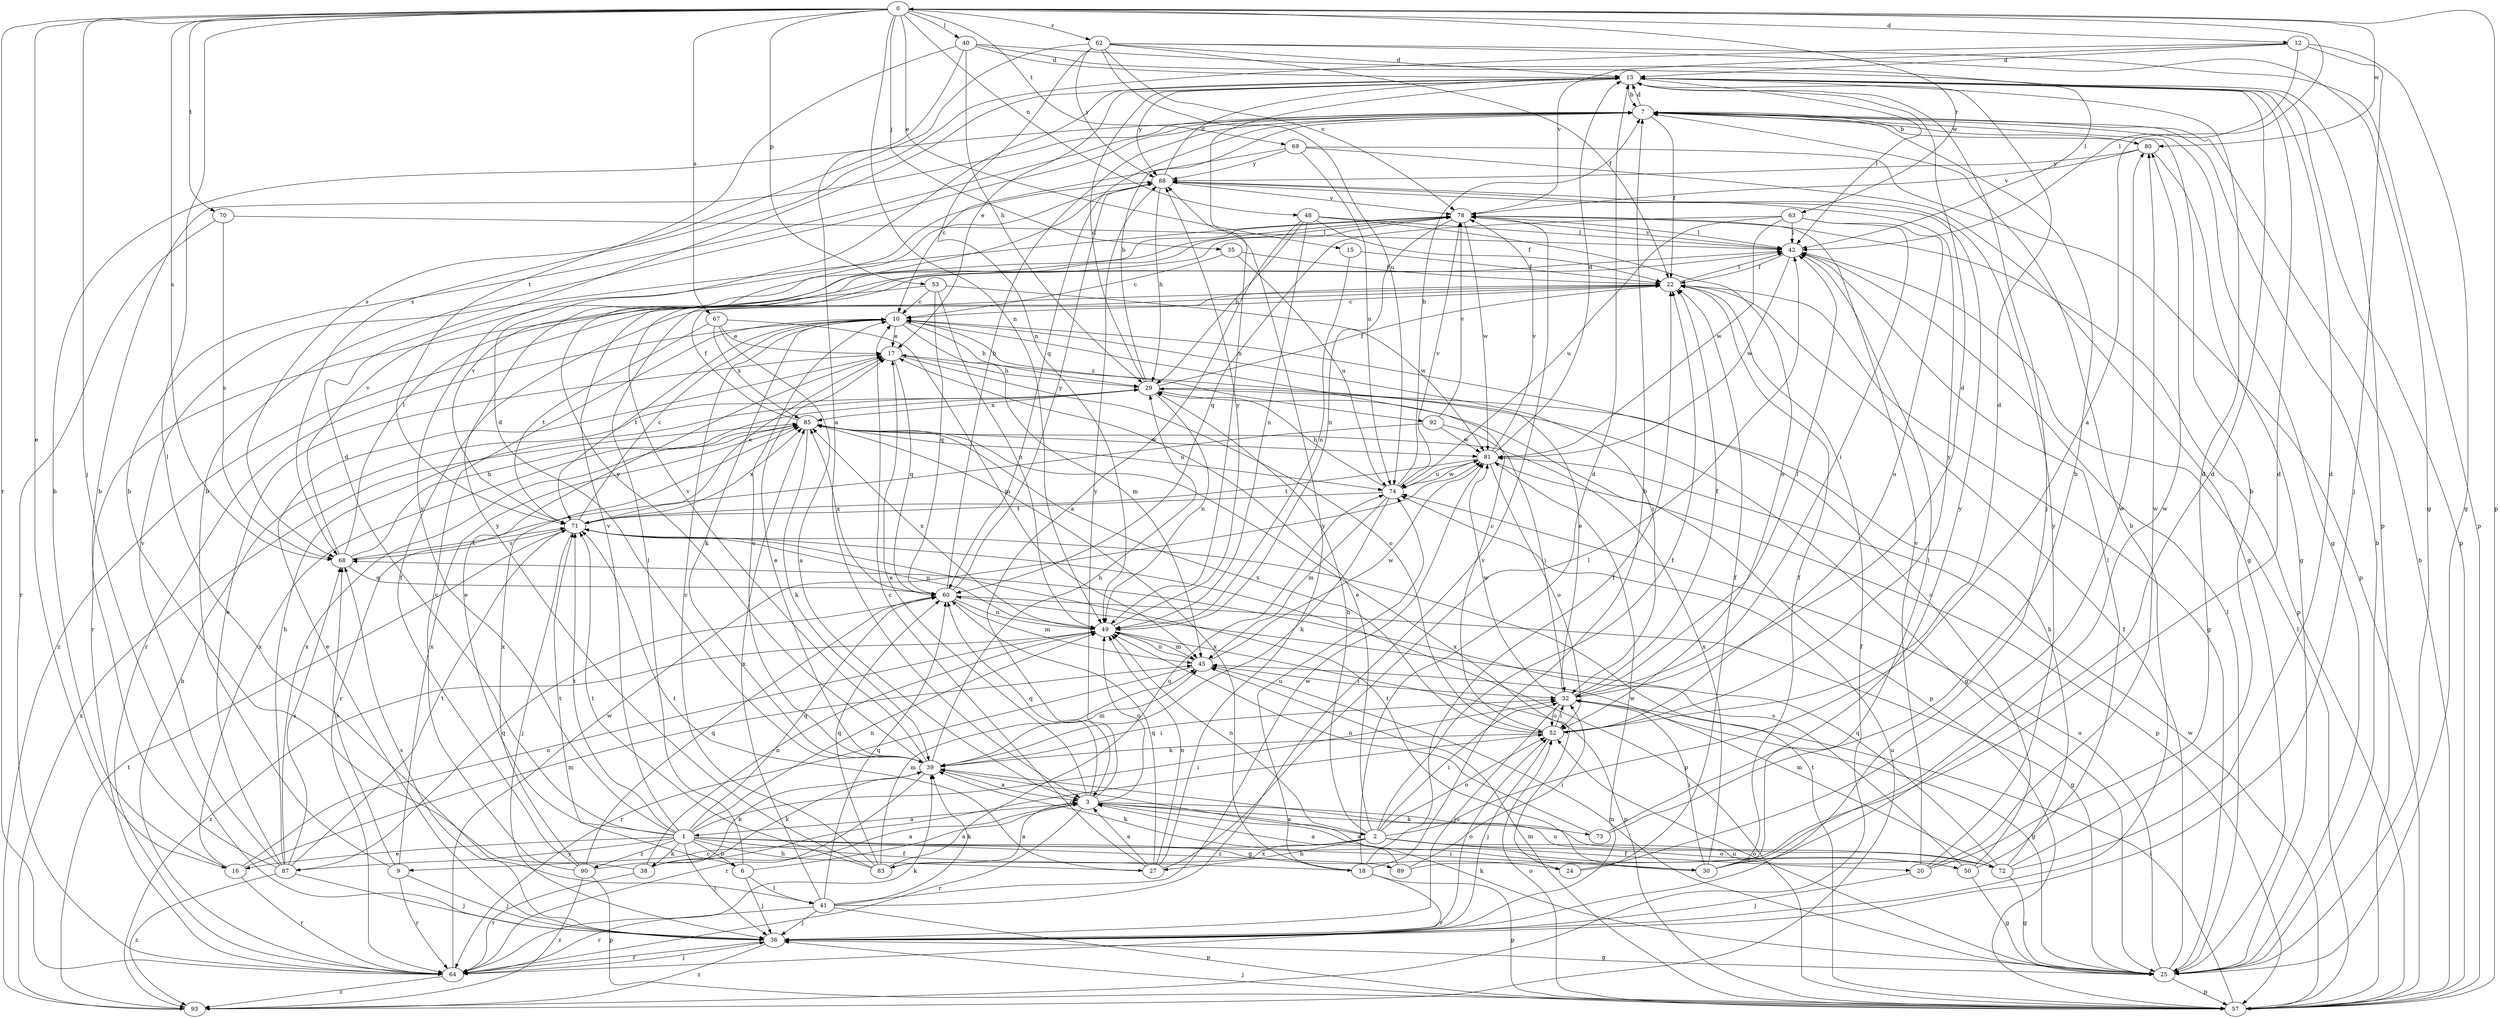 strict digraph  {
0;
1;
2;
3;
6;
7;
9;
10;
12;
13;
15;
16;
17;
18;
20;
22;
24;
25;
27;
29;
30;
32;
35;
36;
38;
39;
40;
41;
42;
45;
48;
49;
50;
52;
53;
57;
60;
62;
63;
64;
67;
68;
69;
70;
71;
72;
73;
74;
78;
80;
81;
83;
85;
87;
88;
89;
90;
92;
93;
0 -> 12  [label=d];
0 -> 15  [label=e];
0 -> 16  [label=e];
0 -> 35  [label=j];
0 -> 36  [label=j];
0 -> 40  [label=l];
0 -> 41  [label=l];
0 -> 48  [label=n];
0 -> 49  [label=n];
0 -> 53  [label=p];
0 -> 57  [label=p];
0 -> 62  [label=r];
0 -> 63  [label=r];
0 -> 64  [label=r];
0 -> 67  [label=s];
0 -> 68  [label=s];
0 -> 69  [label=t];
0 -> 70  [label=t];
0 -> 80  [label=w];
1 -> 6  [label=b];
1 -> 13  [label=d];
1 -> 16  [label=e];
1 -> 17  [label=e];
1 -> 18  [label=f];
1 -> 24  [label=g];
1 -> 27  [label=h];
1 -> 30  [label=i];
1 -> 32  [label=i];
1 -> 36  [label=j];
1 -> 38  [label=k];
1 -> 49  [label=n];
1 -> 60  [label=q];
1 -> 71  [label=t];
1 -> 78  [label=v];
1 -> 87  [label=y];
1 -> 88  [label=y];
1 -> 89  [label=z];
1 -> 90  [label=z];
2 -> 0  [label=a];
2 -> 9  [label=c];
2 -> 17  [label=e];
2 -> 20  [label=f];
2 -> 22  [label=f];
2 -> 27  [label=h];
2 -> 29  [label=h];
2 -> 32  [label=i];
2 -> 49  [label=n];
2 -> 50  [label=o];
2 -> 52  [label=o];
2 -> 72  [label=u];
2 -> 83  [label=x];
3 -> 1  [label=a];
3 -> 2  [label=a];
3 -> 17  [label=e];
3 -> 49  [label=n];
3 -> 60  [label=q];
3 -> 64  [label=r];
3 -> 72  [label=u];
3 -> 73  [label=u];
3 -> 88  [label=y];
6 -> 3  [label=a];
6 -> 36  [label=j];
6 -> 41  [label=l];
6 -> 42  [label=l];
6 -> 71  [label=t];
7 -> 13  [label=d];
7 -> 22  [label=f];
7 -> 25  [label=g];
7 -> 60  [label=q];
7 -> 80  [label=w];
9 -> 7  [label=b];
9 -> 36  [label=j];
9 -> 64  [label=r];
9 -> 68  [label=s];
9 -> 85  [label=x];
10 -> 17  [label=e];
10 -> 29  [label=h];
10 -> 32  [label=i];
10 -> 39  [label=k];
10 -> 45  [label=m];
10 -> 64  [label=r];
10 -> 71  [label=t];
10 -> 92  [label=z];
12 -> 13  [label=d];
12 -> 25  [label=g];
12 -> 36  [label=j];
12 -> 42  [label=l];
12 -> 68  [label=s];
12 -> 78  [label=v];
13 -> 7  [label=b];
13 -> 17  [label=e];
13 -> 36  [label=j];
13 -> 42  [label=l];
13 -> 49  [label=n];
13 -> 57  [label=p];
13 -> 88  [label=y];
15 -> 22  [label=f];
15 -> 49  [label=n];
16 -> 7  [label=b];
16 -> 45  [label=m];
16 -> 49  [label=n];
16 -> 64  [label=r];
16 -> 85  [label=x];
17 -> 29  [label=h];
17 -> 52  [label=o];
17 -> 60  [label=q];
18 -> 7  [label=b];
18 -> 13  [label=d];
18 -> 22  [label=f];
18 -> 57  [label=p];
18 -> 64  [label=r];
18 -> 74  [label=u];
18 -> 85  [label=x];
20 -> 13  [label=d];
20 -> 36  [label=j];
20 -> 78  [label=v];
20 -> 80  [label=w];
20 -> 88  [label=y];
22 -> 10  [label=c];
22 -> 25  [label=g];
22 -> 42  [label=l];
22 -> 93  [label=z];
24 -> 22  [label=f];
24 -> 80  [label=w];
24 -> 85  [label=x];
25 -> 7  [label=b];
25 -> 22  [label=f];
25 -> 39  [label=k];
25 -> 42  [label=l];
25 -> 45  [label=m];
25 -> 52  [label=o];
25 -> 57  [label=p];
25 -> 74  [label=u];
27 -> 3  [label=a];
27 -> 10  [label=c];
27 -> 42  [label=l];
27 -> 49  [label=n];
27 -> 60  [label=q];
27 -> 71  [label=t];
27 -> 88  [label=y];
29 -> 7  [label=b];
29 -> 13  [label=d];
29 -> 22  [label=f];
29 -> 25  [label=g];
29 -> 49  [label=n];
29 -> 57  [label=p];
29 -> 85  [label=x];
30 -> 13  [label=d];
30 -> 22  [label=f];
30 -> 32  [label=i];
30 -> 39  [label=k];
30 -> 42  [label=l];
30 -> 71  [label=t];
30 -> 80  [label=w];
30 -> 85  [label=x];
32 -> 13  [label=d];
32 -> 17  [label=e];
32 -> 22  [label=f];
32 -> 25  [label=g];
32 -> 36  [label=j];
32 -> 42  [label=l];
32 -> 52  [label=o];
32 -> 81  [label=w];
35 -> 10  [label=c];
35 -> 22  [label=f];
35 -> 74  [label=u];
36 -> 7  [label=b];
36 -> 17  [label=e];
36 -> 25  [label=g];
36 -> 52  [label=o];
36 -> 64  [label=r];
36 -> 68  [label=s];
36 -> 81  [label=w];
36 -> 93  [label=z];
38 -> 3  [label=a];
38 -> 7  [label=b];
38 -> 39  [label=k];
38 -> 49  [label=n];
38 -> 52  [label=o];
38 -> 64  [label=r];
39 -> 3  [label=a];
39 -> 10  [label=c];
39 -> 13  [label=d];
39 -> 17  [label=e];
39 -> 29  [label=h];
39 -> 32  [label=i];
39 -> 45  [label=m];
39 -> 64  [label=r];
39 -> 78  [label=v];
39 -> 88  [label=y];
40 -> 3  [label=a];
40 -> 13  [label=d];
40 -> 29  [label=h];
40 -> 42  [label=l];
40 -> 57  [label=p];
40 -> 71  [label=t];
41 -> 36  [label=j];
41 -> 39  [label=k];
41 -> 57  [label=p];
41 -> 60  [label=q];
41 -> 64  [label=r];
41 -> 78  [label=v];
41 -> 81  [label=w];
41 -> 85  [label=x];
42 -> 22  [label=f];
42 -> 78  [label=v];
42 -> 81  [label=w];
45 -> 32  [label=i];
45 -> 49  [label=n];
45 -> 64  [label=r];
45 -> 81  [label=w];
48 -> 3  [label=a];
48 -> 22  [label=f];
48 -> 29  [label=h];
48 -> 42  [label=l];
48 -> 49  [label=n];
48 -> 52  [label=o];
49 -> 45  [label=m];
49 -> 57  [label=p];
49 -> 85  [label=x];
49 -> 88  [label=y];
49 -> 93  [label=z];
50 -> 3  [label=a];
50 -> 10  [label=c];
50 -> 25  [label=g];
50 -> 42  [label=l];
50 -> 68  [label=s];
52 -> 10  [label=c];
52 -> 13  [label=d];
52 -> 32  [label=i];
52 -> 36  [label=j];
52 -> 39  [label=k];
52 -> 85  [label=x];
52 -> 88  [label=y];
53 -> 10  [label=c];
53 -> 49  [label=n];
53 -> 60  [label=q];
53 -> 64  [label=r];
53 -> 81  [label=w];
57 -> 7  [label=b];
57 -> 32  [label=i];
57 -> 36  [label=j];
57 -> 42  [label=l];
57 -> 45  [label=m];
57 -> 52  [label=o];
57 -> 71  [label=t];
57 -> 81  [label=w];
60 -> 7  [label=b];
60 -> 25  [label=g];
60 -> 45  [label=m];
60 -> 49  [label=n];
60 -> 85  [label=x];
60 -> 88  [label=y];
62 -> 13  [label=d];
62 -> 22  [label=f];
62 -> 25  [label=g];
62 -> 49  [label=n];
62 -> 57  [label=p];
62 -> 68  [label=s];
62 -> 74  [label=u];
62 -> 78  [label=v];
62 -> 88  [label=y];
63 -> 32  [label=i];
63 -> 42  [label=l];
63 -> 52  [label=o];
63 -> 60  [label=q];
63 -> 74  [label=u];
63 -> 81  [label=w];
64 -> 29  [label=h];
64 -> 36  [label=j];
64 -> 39  [label=k];
64 -> 81  [label=w];
64 -> 93  [label=z];
67 -> 3  [label=a];
67 -> 17  [label=e];
67 -> 45  [label=m];
67 -> 71  [label=t];
67 -> 85  [label=x];
68 -> 29  [label=h];
68 -> 42  [label=l];
68 -> 60  [label=q];
68 -> 71  [label=t];
68 -> 78  [label=v];
69 -> 10  [label=c];
69 -> 25  [label=g];
69 -> 57  [label=p];
69 -> 74  [label=u];
69 -> 88  [label=y];
70 -> 42  [label=l];
70 -> 64  [label=r];
70 -> 68  [label=s];
71 -> 10  [label=c];
71 -> 17  [label=e];
71 -> 36  [label=j];
71 -> 49  [label=n];
71 -> 57  [label=p];
71 -> 68  [label=s];
71 -> 78  [label=v];
71 -> 85  [label=x];
72 -> 7  [label=b];
72 -> 13  [label=d];
72 -> 25  [label=g];
72 -> 29  [label=h];
72 -> 39  [label=k];
72 -> 45  [label=m];
72 -> 60  [label=q];
73 -> 7  [label=b];
73 -> 49  [label=n];
73 -> 88  [label=y];
74 -> 7  [label=b];
74 -> 29  [label=h];
74 -> 39  [label=k];
74 -> 45  [label=m];
74 -> 71  [label=t];
74 -> 78  [label=v];
74 -> 81  [label=w];
78 -> 42  [label=l];
78 -> 49  [label=n];
78 -> 57  [label=p];
78 -> 81  [label=w];
80 -> 7  [label=b];
80 -> 25  [label=g];
80 -> 78  [label=v];
80 -> 88  [label=y];
81 -> 13  [label=d];
81 -> 52  [label=o];
81 -> 57  [label=p];
81 -> 71  [label=t];
81 -> 74  [label=u];
81 -> 78  [label=v];
83 -> 3  [label=a];
83 -> 10  [label=c];
83 -> 45  [label=m];
83 -> 60  [label=q];
83 -> 71  [label=t];
83 -> 74  [label=u];
83 -> 88  [label=y];
85 -> 22  [label=f];
85 -> 39  [label=k];
85 -> 74  [label=u];
85 -> 81  [label=w];
87 -> 7  [label=b];
87 -> 17  [label=e];
87 -> 29  [label=h];
87 -> 36  [label=j];
87 -> 60  [label=q];
87 -> 68  [label=s];
87 -> 71  [label=t];
87 -> 78  [label=v];
87 -> 85  [label=x];
87 -> 93  [label=z];
88 -> 13  [label=d];
88 -> 29  [label=h];
88 -> 78  [label=v];
89 -> 3  [label=a];
89 -> 13  [label=d];
89 -> 32  [label=i];
90 -> 10  [label=c];
90 -> 22  [label=f];
90 -> 39  [label=k];
90 -> 57  [label=p];
90 -> 60  [label=q];
90 -> 85  [label=x];
90 -> 93  [label=z];
92 -> 32  [label=i];
92 -> 64  [label=r];
92 -> 78  [label=v];
92 -> 81  [label=w];
93 -> 22  [label=f];
93 -> 71  [label=t];
93 -> 74  [label=u];
93 -> 85  [label=x];
}
